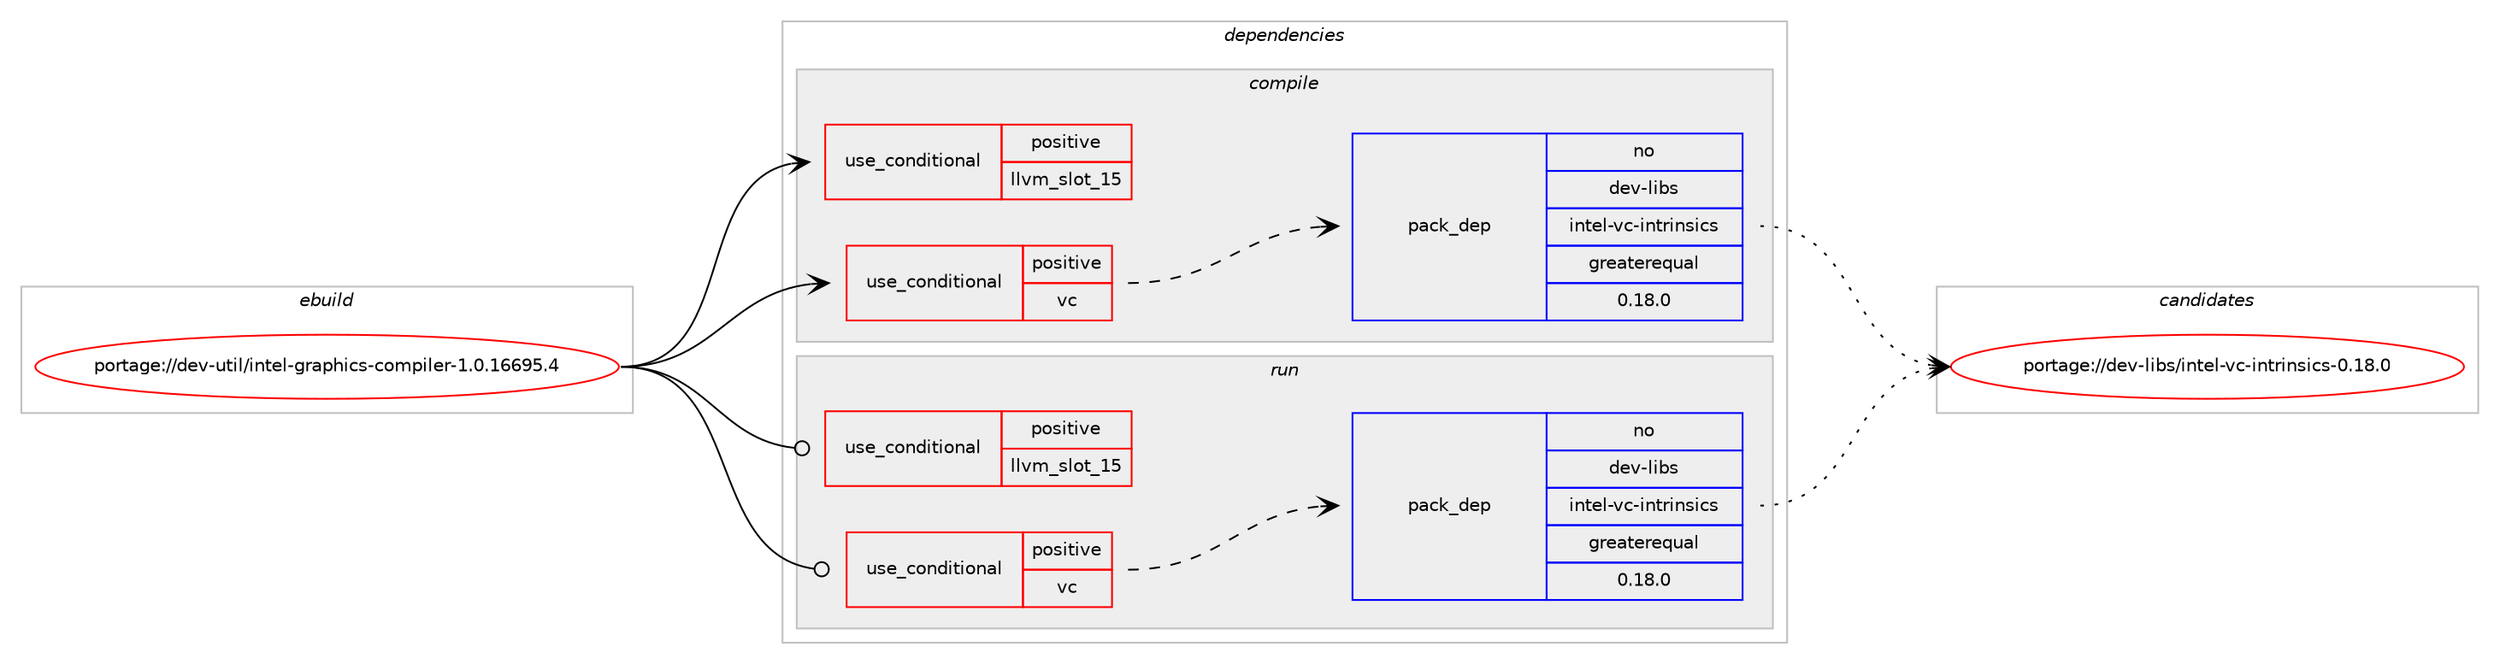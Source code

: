 digraph prolog {

# *************
# Graph options
# *************

newrank=true;
concentrate=true;
compound=true;
graph [rankdir=LR,fontname=Helvetica,fontsize=10,ranksep=1.5];#, ranksep=2.5, nodesep=0.2];
edge  [arrowhead=vee];
node  [fontname=Helvetica,fontsize=10];

# **********
# The ebuild
# **********

subgraph cluster_leftcol {
color=gray;
rank=same;
label=<<i>ebuild</i>>;
id [label="portage://dev-util/intel-graphics-compiler-1.0.16695.4", color=red, width=4, href="../dev-util/intel-graphics-compiler-1.0.16695.4.svg"];
}

# ****************
# The dependencies
# ****************

subgraph cluster_midcol {
color=gray;
label=<<i>dependencies</i>>;
subgraph cluster_compile {
fillcolor="#eeeeee";
style=filled;
label=<<i>compile</i>>;
subgraph cond59349 {
dependency110333 [label=<<TABLE BORDER="0" CELLBORDER="1" CELLSPACING="0" CELLPADDING="4"><TR><TD ROWSPAN="3" CELLPADDING="10">use_conditional</TD></TR><TR><TD>positive</TD></TR><TR><TD>llvm_slot_15</TD></TR></TABLE>>, shape=none, color=red];
# *** BEGIN UNKNOWN DEPENDENCY TYPE (TODO) ***
# dependency110333 -> package_dependency(portage://dev-util/intel-graphics-compiler-1.0.16695.4,install,no,sys-devel,lld,none,[,,],[slot(15)],[])
# *** END UNKNOWN DEPENDENCY TYPE (TODO) ***

# *** BEGIN UNKNOWN DEPENDENCY TYPE (TODO) ***
# dependency110333 -> package_dependency(portage://dev-util/intel-graphics-compiler-1.0.16695.4,install,no,sys-devel,llvm,none,[,,],[slot(15)],[])
# *** END UNKNOWN DEPENDENCY TYPE (TODO) ***

}
id:e -> dependency110333:w [weight=20,style="solid",arrowhead="vee"];
subgraph cond59350 {
dependency110334 [label=<<TABLE BORDER="0" CELLBORDER="1" CELLSPACING="0" CELLPADDING="4"><TR><TD ROWSPAN="3" CELLPADDING="10">use_conditional</TD></TR><TR><TD>positive</TD></TR><TR><TD>vc</TD></TR></TABLE>>, shape=none, color=red];
subgraph pack49587 {
dependency110335 [label=<<TABLE BORDER="0" CELLBORDER="1" CELLSPACING="0" CELLPADDING="4" WIDTH="220"><TR><TD ROWSPAN="6" CELLPADDING="30">pack_dep</TD></TR><TR><TD WIDTH="110">no</TD></TR><TR><TD>dev-libs</TD></TR><TR><TD>intel-vc-intrinsics</TD></TR><TR><TD>greaterequal</TD></TR><TR><TD>0.18.0</TD></TR></TABLE>>, shape=none, color=blue];
}
dependency110334:e -> dependency110335:w [weight=20,style="dashed",arrowhead="vee"];
# *** BEGIN UNKNOWN DEPENDENCY TYPE (TODO) ***
# dependency110334 -> package_dependency(portage://dev-util/intel-graphics-compiler-1.0.16695.4,install,no,dev-util,spirv-llvm-translator,none,[,,],[slot(15),equal],[])
# *** END UNKNOWN DEPENDENCY TYPE (TODO) ***

}
id:e -> dependency110334:w [weight=20,style="solid",arrowhead="vee"];
# *** BEGIN UNKNOWN DEPENDENCY TYPE (TODO) ***
# id -> package_dependency(portage://dev-util/intel-graphics-compiler-1.0.16695.4,install,no,dev-libs,opencl-clang,none,[,,],[slot(15)],[use(optenable(llvm_slot_15),negative)])
# *** END UNKNOWN DEPENDENCY TYPE (TODO) ***

# *** BEGIN UNKNOWN DEPENDENCY TYPE (TODO) ***
# id -> package_dependency(portage://dev-util/intel-graphics-compiler-1.0.16695.4,install,no,dev-util,spirv-tools,none,[,,],[],[])
# *** END UNKNOWN DEPENDENCY TYPE (TODO) ***

}
subgraph cluster_compileandrun {
fillcolor="#eeeeee";
style=filled;
label=<<i>compile and run</i>>;
}
subgraph cluster_run {
fillcolor="#eeeeee";
style=filled;
label=<<i>run</i>>;
subgraph cond59351 {
dependency110336 [label=<<TABLE BORDER="0" CELLBORDER="1" CELLSPACING="0" CELLPADDING="4"><TR><TD ROWSPAN="3" CELLPADDING="10">use_conditional</TD></TR><TR><TD>positive</TD></TR><TR><TD>llvm_slot_15</TD></TR></TABLE>>, shape=none, color=red];
# *** BEGIN UNKNOWN DEPENDENCY TYPE (TODO) ***
# dependency110336 -> package_dependency(portage://dev-util/intel-graphics-compiler-1.0.16695.4,run,no,sys-devel,lld,none,[,,],[slot(15)],[])
# *** END UNKNOWN DEPENDENCY TYPE (TODO) ***

# *** BEGIN UNKNOWN DEPENDENCY TYPE (TODO) ***
# dependency110336 -> package_dependency(portage://dev-util/intel-graphics-compiler-1.0.16695.4,run,no,sys-devel,llvm,none,[,,],[slot(15)],[])
# *** END UNKNOWN DEPENDENCY TYPE (TODO) ***

}
id:e -> dependency110336:w [weight=20,style="solid",arrowhead="odot"];
subgraph cond59352 {
dependency110337 [label=<<TABLE BORDER="0" CELLBORDER="1" CELLSPACING="0" CELLPADDING="4"><TR><TD ROWSPAN="3" CELLPADDING="10">use_conditional</TD></TR><TR><TD>positive</TD></TR><TR><TD>vc</TD></TR></TABLE>>, shape=none, color=red];
subgraph pack49588 {
dependency110338 [label=<<TABLE BORDER="0" CELLBORDER="1" CELLSPACING="0" CELLPADDING="4" WIDTH="220"><TR><TD ROWSPAN="6" CELLPADDING="30">pack_dep</TD></TR><TR><TD WIDTH="110">no</TD></TR><TR><TD>dev-libs</TD></TR><TR><TD>intel-vc-intrinsics</TD></TR><TR><TD>greaterequal</TD></TR><TR><TD>0.18.0</TD></TR></TABLE>>, shape=none, color=blue];
}
dependency110337:e -> dependency110338:w [weight=20,style="dashed",arrowhead="vee"];
# *** BEGIN UNKNOWN DEPENDENCY TYPE (TODO) ***
# dependency110337 -> package_dependency(portage://dev-util/intel-graphics-compiler-1.0.16695.4,run,no,dev-util,spirv-llvm-translator,none,[,,],[slot(15),equal],[])
# *** END UNKNOWN DEPENDENCY TYPE (TODO) ***

}
id:e -> dependency110337:w [weight=20,style="solid",arrowhead="odot"];
# *** BEGIN UNKNOWN DEPENDENCY TYPE (TODO) ***
# id -> package_dependency(portage://dev-util/intel-graphics-compiler-1.0.16695.4,run,no,dev-libs,opencl-clang,none,[,,],[slot(15)],[use(optenable(llvm_slot_15),negative)])
# *** END UNKNOWN DEPENDENCY TYPE (TODO) ***

# *** BEGIN UNKNOWN DEPENDENCY TYPE (TODO) ***
# id -> package_dependency(portage://dev-util/intel-graphics-compiler-1.0.16695.4,run,no,dev-util,spirv-tools,none,[,,],[],[])
# *** END UNKNOWN DEPENDENCY TYPE (TODO) ***

}
}

# **************
# The candidates
# **************

subgraph cluster_choices {
rank=same;
color=gray;
label=<<i>candidates</i>>;

subgraph choice49587 {
color=black;
nodesep=1;
choice1001011184510810598115471051101161011084511899451051101161141051101151059911545484649564648 [label="portage://dev-libs/intel-vc-intrinsics-0.18.0", color=red, width=4,href="../dev-libs/intel-vc-intrinsics-0.18.0.svg"];
dependency110335:e -> choice1001011184510810598115471051101161011084511899451051101161141051101151059911545484649564648:w [style=dotted,weight="100"];
}
subgraph choice49588 {
color=black;
nodesep=1;
choice1001011184510810598115471051101161011084511899451051101161141051101151059911545484649564648 [label="portage://dev-libs/intel-vc-intrinsics-0.18.0", color=red, width=4,href="../dev-libs/intel-vc-intrinsics-0.18.0.svg"];
dependency110338:e -> choice1001011184510810598115471051101161011084511899451051101161141051101151059911545484649564648:w [style=dotted,weight="100"];
}
}

}
